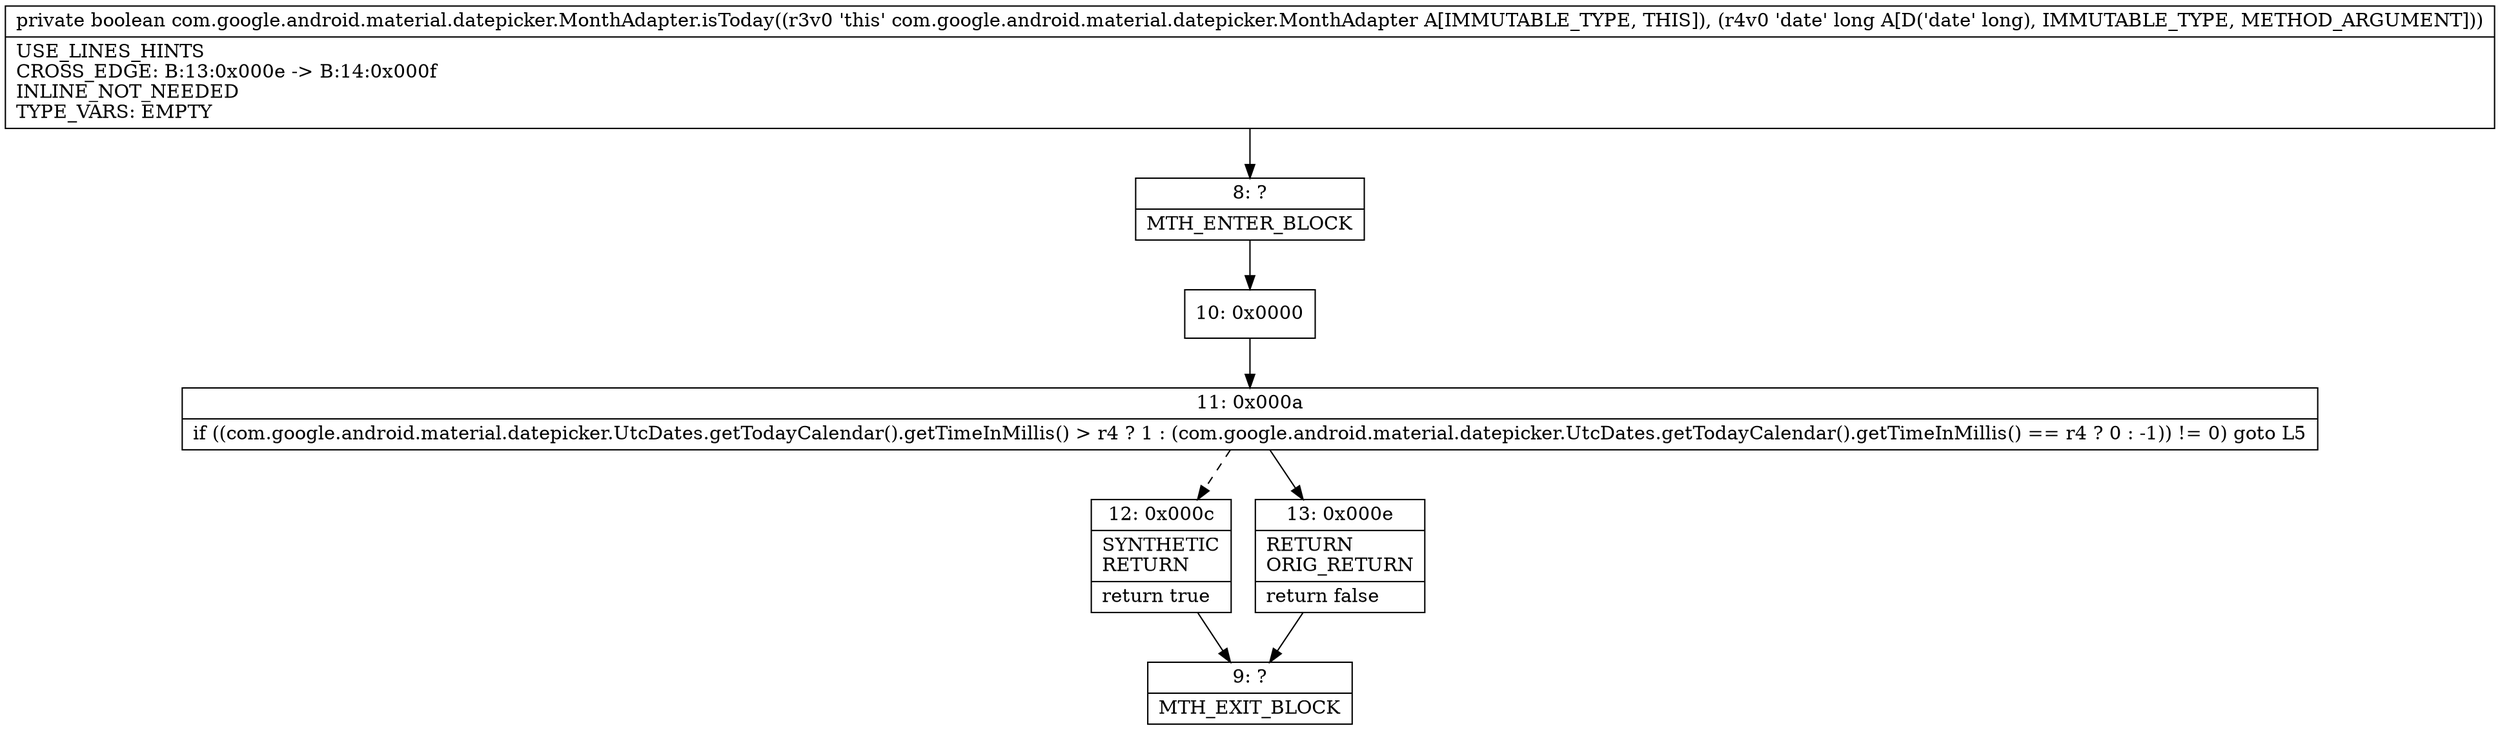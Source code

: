 digraph "CFG forcom.google.android.material.datepicker.MonthAdapter.isToday(J)Z" {
Node_8 [shape=record,label="{8\:\ ?|MTH_ENTER_BLOCK\l}"];
Node_10 [shape=record,label="{10\:\ 0x0000}"];
Node_11 [shape=record,label="{11\:\ 0x000a|if ((com.google.android.material.datepicker.UtcDates.getTodayCalendar().getTimeInMillis() \> r4 ? 1 : (com.google.android.material.datepicker.UtcDates.getTodayCalendar().getTimeInMillis() == r4 ? 0 : \-1)) != 0) goto L5\l}"];
Node_12 [shape=record,label="{12\:\ 0x000c|SYNTHETIC\lRETURN\l|return true\l}"];
Node_9 [shape=record,label="{9\:\ ?|MTH_EXIT_BLOCK\l}"];
Node_13 [shape=record,label="{13\:\ 0x000e|RETURN\lORIG_RETURN\l|return false\l}"];
MethodNode[shape=record,label="{private boolean com.google.android.material.datepicker.MonthAdapter.isToday((r3v0 'this' com.google.android.material.datepicker.MonthAdapter A[IMMUTABLE_TYPE, THIS]), (r4v0 'date' long A[D('date' long), IMMUTABLE_TYPE, METHOD_ARGUMENT]))  | USE_LINES_HINTS\lCROSS_EDGE: B:13:0x000e \-\> B:14:0x000f\lINLINE_NOT_NEEDED\lTYPE_VARS: EMPTY\l}"];
MethodNode -> Node_8;Node_8 -> Node_10;
Node_10 -> Node_11;
Node_11 -> Node_12[style=dashed];
Node_11 -> Node_13;
Node_12 -> Node_9;
Node_13 -> Node_9;
}

